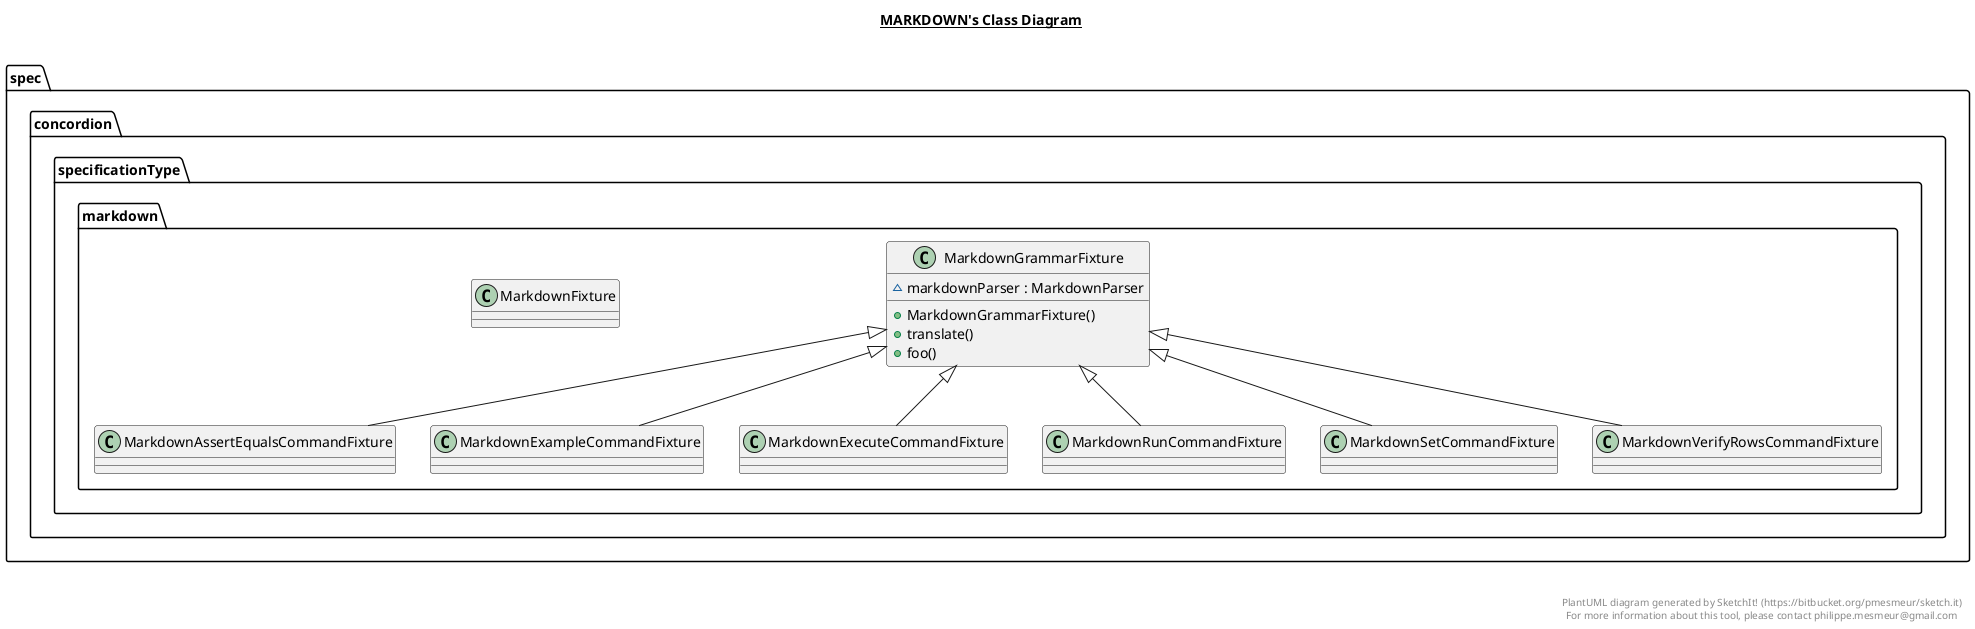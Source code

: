 @startuml

title __MARKDOWN's Class Diagram__\n

  package spec.concordion {
    package spec.concordion.specificationType {
      package spec.concordion.specificationType.markdown {
        class MarkdownAssertEqualsCommandFixture {
        }
      }
    }
  }
  

  package spec.concordion {
    package spec.concordion.specificationType {
      package spec.concordion.specificationType.markdown {
        class MarkdownExampleCommandFixture {
        }
      }
    }
  }
  

  package spec.concordion {
    package spec.concordion.specificationType {
      package spec.concordion.specificationType.markdown {
        class MarkdownExecuteCommandFixture {
        }
      }
    }
  }
  

  package spec.concordion {
    package spec.concordion.specificationType {
      package spec.concordion.specificationType.markdown {
        class MarkdownFixture {
        }
      }
    }
  }
  

  package spec.concordion {
    package spec.concordion.specificationType {
      package spec.concordion.specificationType.markdown {
        class MarkdownGrammarFixture {
            ~ markdownParser : MarkdownParser
            + MarkdownGrammarFixture()
            + translate()
            + foo()
        }
      }
    }
  }
  

  package spec.concordion {
    package spec.concordion.specificationType {
      package spec.concordion.specificationType.markdown {
        class MarkdownRunCommandFixture {
        }
      }
    }
  }
  

  package spec.concordion {
    package spec.concordion.specificationType {
      package spec.concordion.specificationType.markdown {
        class MarkdownSetCommandFixture {
        }
      }
    }
  }
  

  package spec.concordion {
    package spec.concordion.specificationType {
      package spec.concordion.specificationType.markdown {
        class MarkdownVerifyRowsCommandFixture {
        }
      }
    }
  }
  

  MarkdownAssertEqualsCommandFixture -up-|> MarkdownGrammarFixture
  MarkdownExampleCommandFixture -up-|> MarkdownGrammarFixture
  MarkdownExecuteCommandFixture -up-|> MarkdownGrammarFixture
  MarkdownRunCommandFixture -up-|> MarkdownGrammarFixture
  MarkdownSetCommandFixture -up-|> MarkdownGrammarFixture
  MarkdownVerifyRowsCommandFixture -up-|> MarkdownGrammarFixture


right footer


PlantUML diagram generated by SketchIt! (https://bitbucket.org/pmesmeur/sketch.it)
For more information about this tool, please contact philippe.mesmeur@gmail.com
endfooter

@enduml
